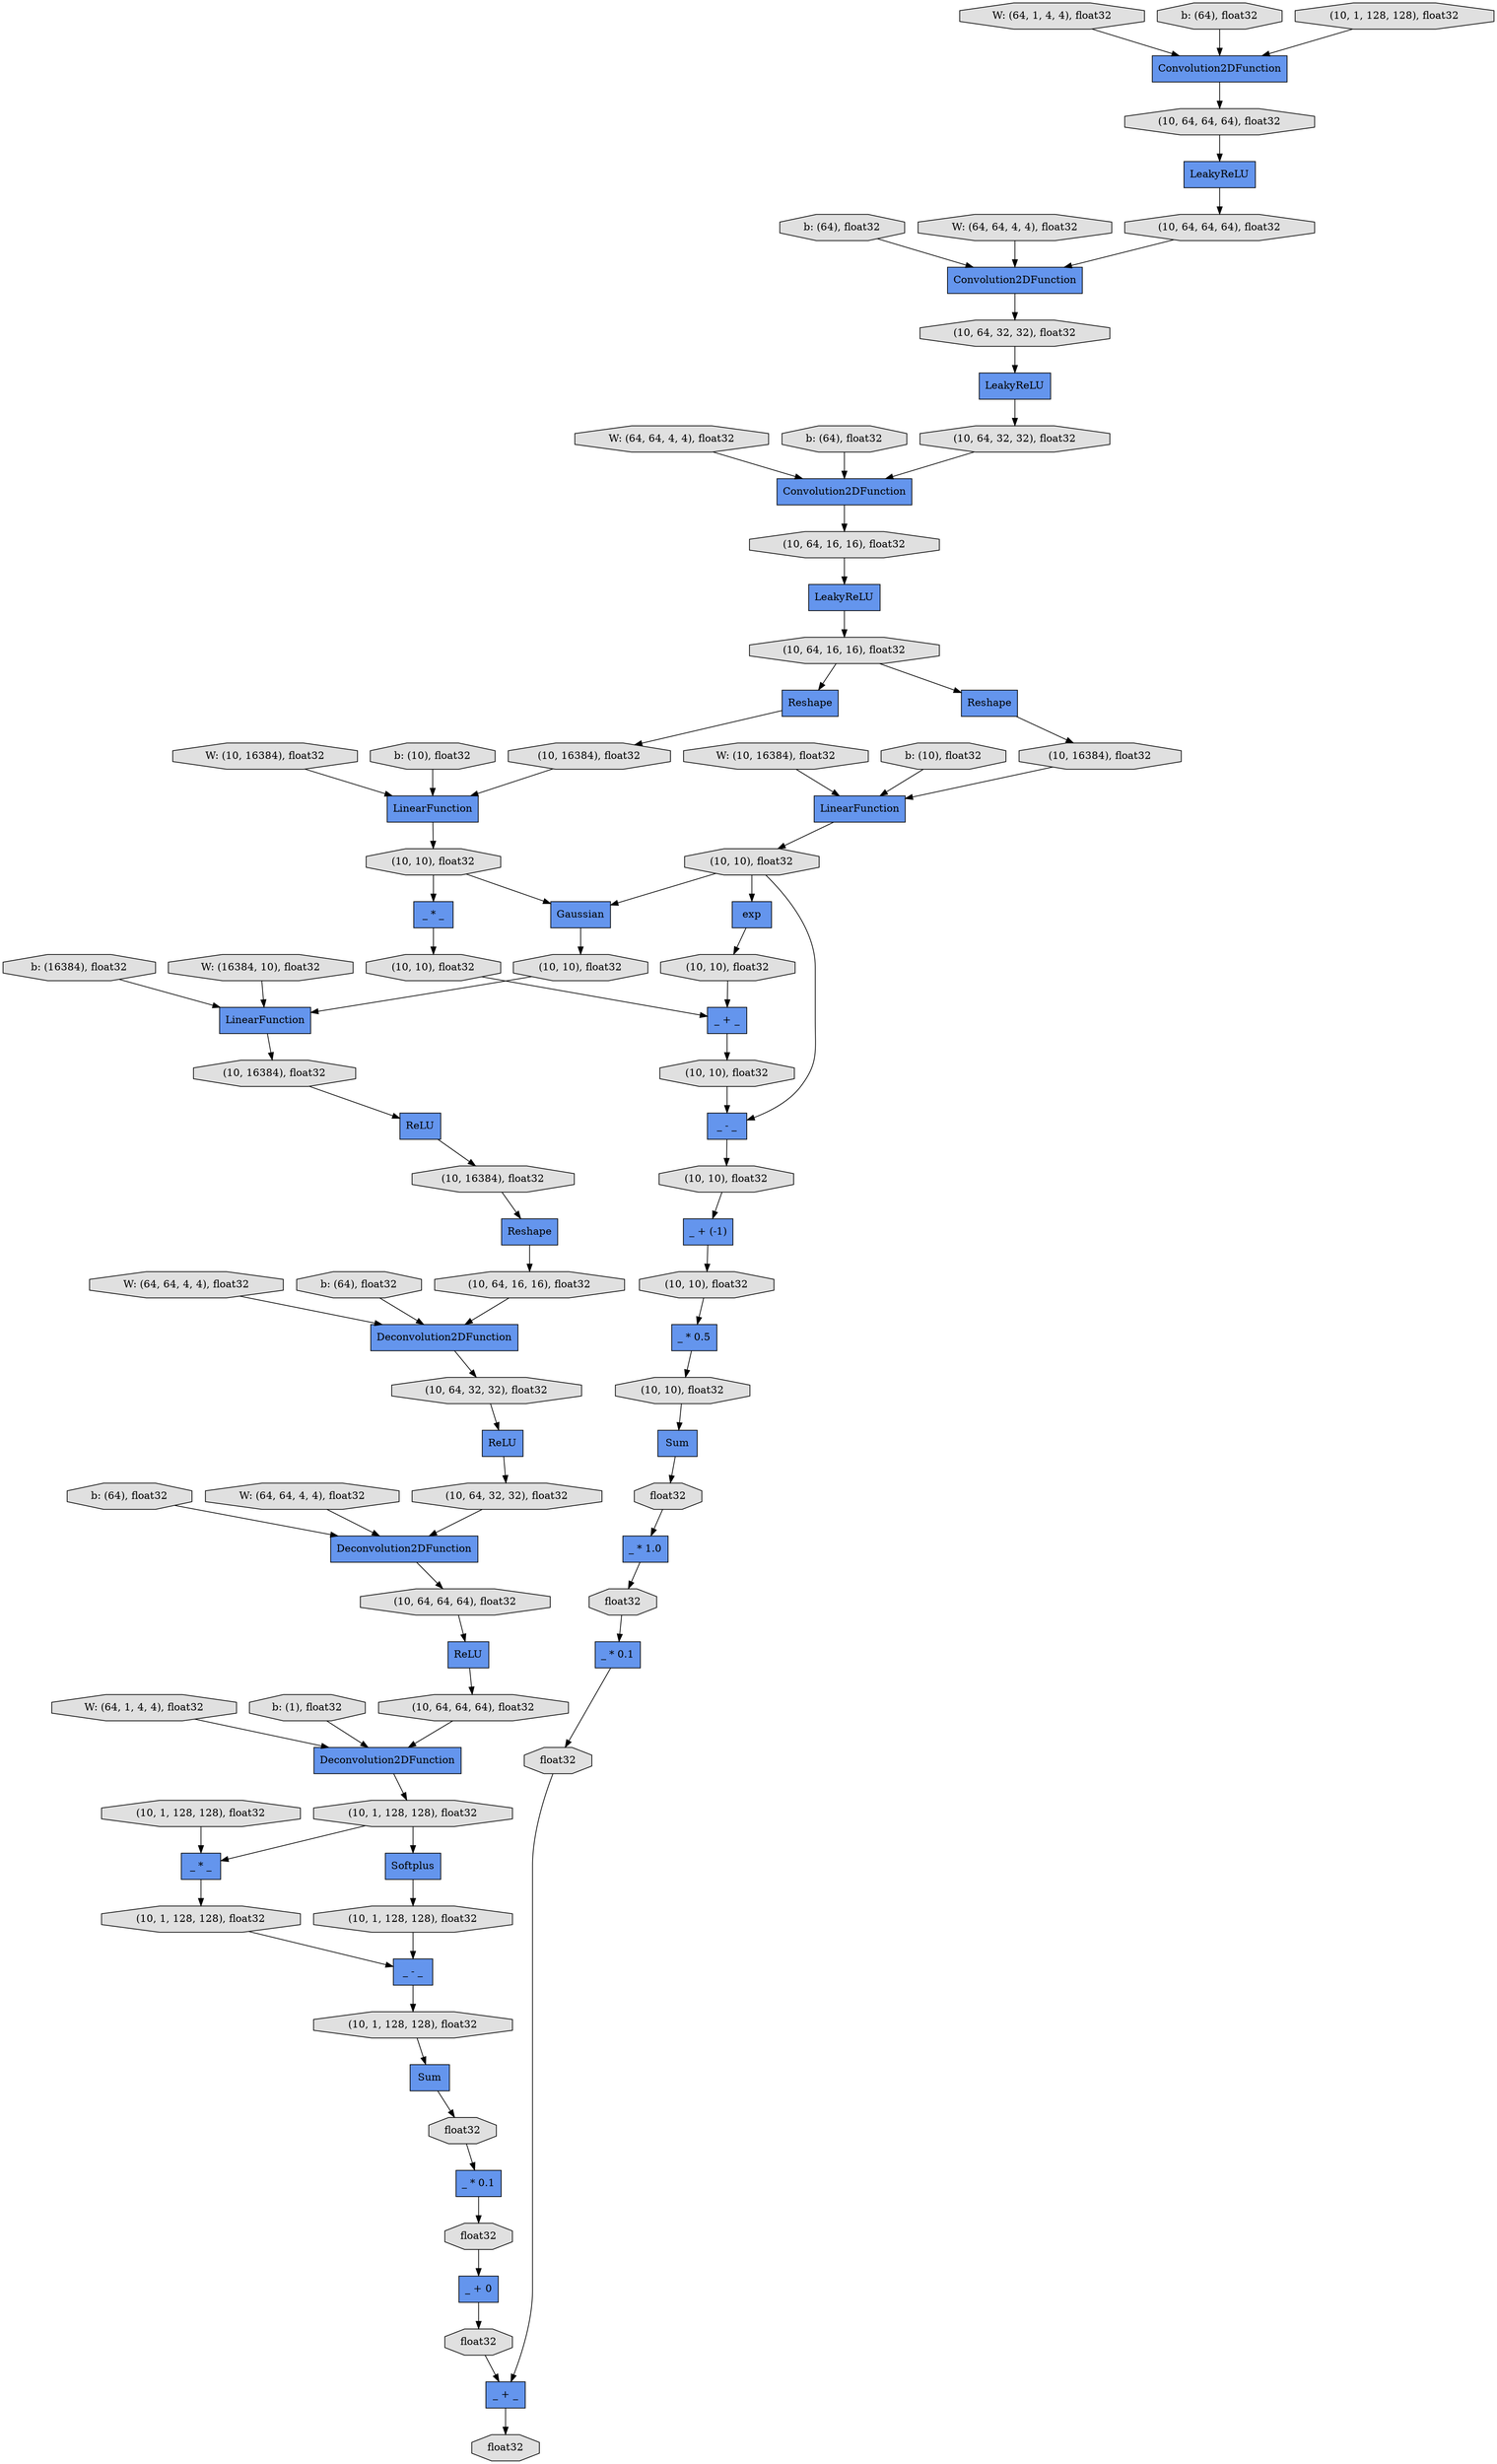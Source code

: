 digraph graphname{rankdir=TB;140418589581384 [label="_ * _",shape="record",fillcolor="#6495ED",style="filled"];140418588917832 [label="b: (64), float32",shape="octagon",fillcolor="#E0E0E0",style="filled"];140418589581552 [label="(10, 1, 128, 128), float32",shape="octagon",fillcolor="#E0E0E0",style="filled"];140418589581608 [label="_ + 0",shape="record",fillcolor="#6495ED",style="filled"];140418695258408 [label="b: (64), float32",shape="octagon",fillcolor="#E0E0E0",style="filled"];140418589581664 [label="_ - _",shape="record",fillcolor="#6495ED",style="filled"];140418588918168 [label="W: (64, 1, 4, 4), float32",shape="octagon",fillcolor="#E0E0E0",style="filled"];140418589581776 [label="(10, 1, 128, 128), float32",shape="octagon",fillcolor="#E0E0E0",style="filled"];140418589581888 [label="_ + _",shape="record",fillcolor="#6495ED",style="filled"];140418699821632 [label="W: (64, 1, 4, 4), float32",shape="octagon",fillcolor="#E0E0E0",style="filled"];140418695258744 [label="W: (64, 64, 4, 4), float32",shape="octagon",fillcolor="#E0E0E0",style="filled"];140418589582000 [label="(10, 1, 128, 128), float32",shape="octagon",fillcolor="#E0E0E0",style="filled"];140418588918504 [label="b: (1), float32",shape="octagon",fillcolor="#E0E0E0",style="filled"];140418589582168 [label="(10, 10), float32",shape="octagon",fillcolor="#E0E0E0",style="filled"];140418589582280 [label="(10, 1, 128, 128), float32",shape="octagon",fillcolor="#E0E0E0",style="filled"];140418695259080 [label="b: (64), float32",shape="octagon",fillcolor="#E0E0E0",style="filled"];140418589582336 [label="float32",shape="octagon",fillcolor="#E0E0E0",style="filled"];140418589582392 [label="exp",shape="record",fillcolor="#6495ED",style="filled"];140418589582448 [label="float32",shape="octagon",fillcolor="#E0E0E0",style="filled"];140418589582616 [label="float32",shape="octagon",fillcolor="#E0E0E0",style="filled"];140418695259416 [label="W: (10, 16384), float32",shape="octagon",fillcolor="#E0E0E0",style="filled"];140418589582784 [label="_ + _",shape="record",fillcolor="#6495ED",style="filled"];140418695259640 [label="b: (10), float32",shape="octagon",fillcolor="#E0E0E0",style="filled"];140418589582952 [label="(10, 10), float32",shape="octagon",fillcolor="#E0E0E0",style="filled"];140418589583120 [label="_ - _",shape="record",fillcolor="#6495ED",style="filled"];140418589583176 [label="_ + (-1)",shape="record",fillcolor="#6495ED",style="filled"];140418695259976 [label="W: (10, 16384), float32",shape="octagon",fillcolor="#E0E0E0",style="filled"];140418589583232 [label="(10, 10), float32",shape="octagon",fillcolor="#E0E0E0",style="filled"];140418589583400 [label="_ * 0.5",shape="record",fillcolor="#6495ED",style="filled"];140418695260200 [label="b: (10), float32",shape="octagon",fillcolor="#E0E0E0",style="filled"];140418589583456 [label="(10, 10), float32",shape="octagon",fillcolor="#E0E0E0",style="filled"];140418589583624 [label="Sum",shape="record",fillcolor="#6495ED",style="filled"];140418589583680 [label="(10, 10), float32",shape="octagon",fillcolor="#E0E0E0",style="filled"];140418695260536 [label="W: (16384, 10), float32",shape="octagon",fillcolor="#E0E0E0",style="filled"];140418589583848 [label="(10, 10), float32",shape="octagon",fillcolor="#E0E0E0",style="filled"];140418589583960 [label="_ * 0.1",shape="record",fillcolor="#6495ED",style="filled"];140419942771288 [label="b: (64), float32",shape="octagon",fillcolor="#E0E0E0",style="filled"];140418589584016 [label="float32",shape="octagon",fillcolor="#E0E0E0",style="filled"];140418695170760 [label="_ * 1.0",shape="record",fillcolor="#6495ED",style="filled"];140418695260872 [label="b: (16384), float32",shape="octagon",fillcolor="#E0E0E0",style="filled"];140418589584128 [label="float32",shape="octagon",fillcolor="#E0E0E0",style="filled"];140418695170928 [label="_ * _",shape="record",fillcolor="#6495ED",style="filled"];140418589584352 [label="float32",shape="octagon",fillcolor="#E0E0E0",style="filled"];140418695261208 [label="W: (64, 64, 4, 4), float32",shape="octagon",fillcolor="#E0E0E0",style="filled"];140418589584520 [label="float32",shape="octagon",fillcolor="#E0E0E0",style="filled"];140418588921080 [label="Gaussian",shape="record",fillcolor="#6495ED",style="filled"];140418695261544 [label="b: (64), float32",shape="octagon",fillcolor="#E0E0E0",style="filled"];140418695261880 [label="W: (64, 64, 4, 4), float32",shape="octagon",fillcolor="#E0E0E0",style="filled"];140418695171992 [label="W: (64, 64, 4, 4), float32",shape="octagon",fillcolor="#E0E0E0",style="filled"];140418589143112 [label="(10, 64, 16, 16), float32",shape="octagon",fillcolor="#E0E0E0",style="filled"];140418589143280 [label="Reshape",shape="record",fillcolor="#6495ED",style="filled"];140418589143448 [label="(10, 16384), float32",shape="octagon",fillcolor="#E0E0E0",style="filled"];140418589143504 [label="LinearFunction",shape="record",fillcolor="#6495ED",style="filled"];140418589143728 [label="(10, 10), float32",shape="octagon",fillcolor="#E0E0E0",style="filled"];140418589143952 [label="Reshape",shape="record",fillcolor="#6495ED",style="filled"];140418589144008 [label="LinearFunction",shape="record",fillcolor="#6495ED",style="filled"];140418589144176 [label="(10, 16384), float32",shape="octagon",fillcolor="#E0E0E0",style="filled"];140418589144400 [label="(10, 10), float32",shape="octagon",fillcolor="#E0E0E0",style="filled"];140418589144512 [label="LinearFunction",shape="record",fillcolor="#6495ED",style="filled"];140418589144680 [label="(10, 10), float32",shape="octagon",fillcolor="#E0E0E0",style="filled"];140418589144904 [label="ReLU",shape="record",fillcolor="#6495ED",style="filled"];140418589144960 [label="Reshape",shape="record",fillcolor="#6495ED",style="filled"];140418589145072 [label="(10, 16384), float32",shape="octagon",fillcolor="#E0E0E0",style="filled"];140418589145296 [label="Deconvolution2DFunction",shape="record",fillcolor="#6495ED",style="filled"];140418589145352 [label="(10, 16384), float32",shape="octagon",fillcolor="#E0E0E0",style="filled"];140418589145576 [label="(10, 64, 16, 16), float32",shape="octagon",fillcolor="#E0E0E0",style="filled"];140418589145688 [label="ReLU",shape="record",fillcolor="#6495ED",style="filled"];140418589145744 [label="Deconvolution2DFunction",shape="record",fillcolor="#6495ED",style="filled"];140418589145856 [label="(10, 64, 32, 32), float32",shape="octagon",fillcolor="#E0E0E0",style="filled"];140418588941112 [label="Convolution2DFunction",shape="record",fillcolor="#6495ED",style="filled"];140418589146024 [label="Sum",shape="record",fillcolor="#6495ED",style="filled"];140418588941224 [label="LeakyReLU",shape="record",fillcolor="#6495ED",style="filled"];140418589146080 [label="(10, 64, 32, 32), float32",shape="octagon",fillcolor="#E0E0E0",style="filled"];140418588941336 [label="(10, 1, 128, 128), float32",shape="octagon",fillcolor="#E0E0E0",style="filled"];140418589146192 [label="ReLU",shape="record",fillcolor="#6495ED",style="filled"];140418589146248 [label="Deconvolution2DFunction",shape="record",fillcolor="#6495ED",style="filled"];140418588941448 [label="Convolution2DFunction",shape="record",fillcolor="#6495ED",style="filled"];140418588941504 [label="(10, 64, 64, 64), float32",shape="octagon",fillcolor="#E0E0E0",style="filled"];140418589146360 [label="(10, 64, 64, 64), float32",shape="octagon",fillcolor="#E0E0E0",style="filled"];140418588941560 [label="LeakyReLU",shape="record",fillcolor="#6495ED",style="filled"];140418589146584 [label="Softplus",shape="record",fillcolor="#6495ED",style="filled"];140418588941784 [label="(10, 64, 64, 64), float32",shape="octagon",fillcolor="#E0E0E0",style="filled"];140418589146640 [label="(10, 64, 64, 64), float32",shape="octagon",fillcolor="#E0E0E0",style="filled"];140418588941840 [label="LeakyReLU",shape="record",fillcolor="#6495ED",style="filled"];140418588941952 [label="Convolution2DFunction",shape="record",fillcolor="#6495ED",style="filled"];140418589146808 [label="_ * 0.1",shape="record",fillcolor="#6495ED",style="filled"];140418588942064 [label="(10, 64, 32, 32), float32",shape="octagon",fillcolor="#E0E0E0",style="filled"];140418589146920 [label="(10, 1, 128, 128), float32",shape="octagon",fillcolor="#E0E0E0",style="filled"];140418588942176 [label="(10, 64, 32, 32), float32",shape="octagon",fillcolor="#E0E0E0",style="filled"];140418588942288 [label="(10, 64, 16, 16), float32",shape="octagon",fillcolor="#E0E0E0",style="filled"];140418589146808 -> 140418589582448;140418589145576 -> 140418589145296;140418589584128 -> 140418589583960;140418589145856 -> 140418589145688;140418695260536 -> 140418589144512;140418589146024 -> 140418589582336;140418589582952 -> 140418589582784;140418589144680 -> 140418589144512;140418588941840 -> 140418589143112;140418589143112 -> 140418589143952;140418589582784 -> 140418589583232;140418589583232 -> 140418589583120;140418589145296 -> 140418589145856;140419942771288 -> 140418588941112;140418589583848 -> 140418589583624;140418589144904 -> 140418589145352;140418589583960 -> 140418589584352;140418589145688 -> 140418589146080;140418699821632 -> 140418588941112;140418589582168 -> 140418589582784;140418589143112 -> 140418589143280;140418695258744 -> 140418588941952;140418589582616 -> 140418589581888;140418695259640 -> 140418589143504;140418589583120 -> 140418589583456;140418589581608 -> 140418589582616;140418589146920 -> 140418589146584;140418589146640 -> 140418589146248;140418589144400 -> 140418589583120;140418589581776 -> 140418589581384;140418589146584 -> 140418589581552;140418695260872 -> 140418589144512;140418589143504 -> 140418589143728;140418589145072 -> 140418589144904;140418589145352 -> 140418589144960;140418589143280 -> 140418589143448;140418589144176 -> 140418589144008;140418589584352 -> 140418589581888;140418589583680 -> 140418589583400;140418588942176 -> 140418588941952;140418695170928 -> 140418589582952;140418589145744 -> 140418589146360;140418695261208 -> 140418589145296;140418589582448 -> 140418589581608;140418695259080 -> 140418588941952;140418589582336 -> 140418589146808;140418695170760 -> 140418589584128;140418589583400 -> 140418589583848;140418588942288 -> 140418588941840;140418588941952 -> 140418588942288;140418589581384 -> 140418589582000;140418589143448 -> 140418589143504;140418589581552 -> 140418589581664;140418695260200 -> 140418589144008;140418695261544 -> 140418589145296;140418589582000 -> 140418589581664;140418588921080 -> 140418589144680;140418588941112 -> 140418588941504;140418589582280 -> 140418589146024;140418589143728 -> 140418588921080;140418695258408 -> 140418588941448;140418588918504 -> 140418589146248;140418588942064 -> 140418588941560;140418588941448 -> 140418588942064;140418589583624 -> 140418589584016;140418589146080 -> 140418589145744;140418588941336 -> 140418588941112;140418588917832 -> 140418589145744;140418588941224 -> 140418588941784;140418695261880 -> 140418589145744;140418589583456 -> 140418589583176;140418589143728 -> 140418695170928;140418589146248 -> 140418589146920;140418589146360 -> 140418589146192;140418589144512 -> 140418589145072;140418588941560 -> 140418588942176;140418588941784 -> 140418588941448;140418589582392 -> 140418589582168;140418589143952 -> 140418589144176;140418695259976 -> 140418589144008;140418695171992 -> 140418588941448;140418695259416 -> 140418589143504;140418588941504 -> 140418588941224;140418589144008 -> 140418589144400;140418589581664 -> 140418589582280;140418588918168 -> 140418589146248;140418589144960 -> 140418589145576;140418589144400 -> 140418588921080;140418589581888 -> 140418589584520;140418589583176 -> 140418589583680;140418589146920 -> 140418589581384;140418589144400 -> 140418589582392;140418589146192 -> 140418589146640;140418589584016 -> 140418695170760;}